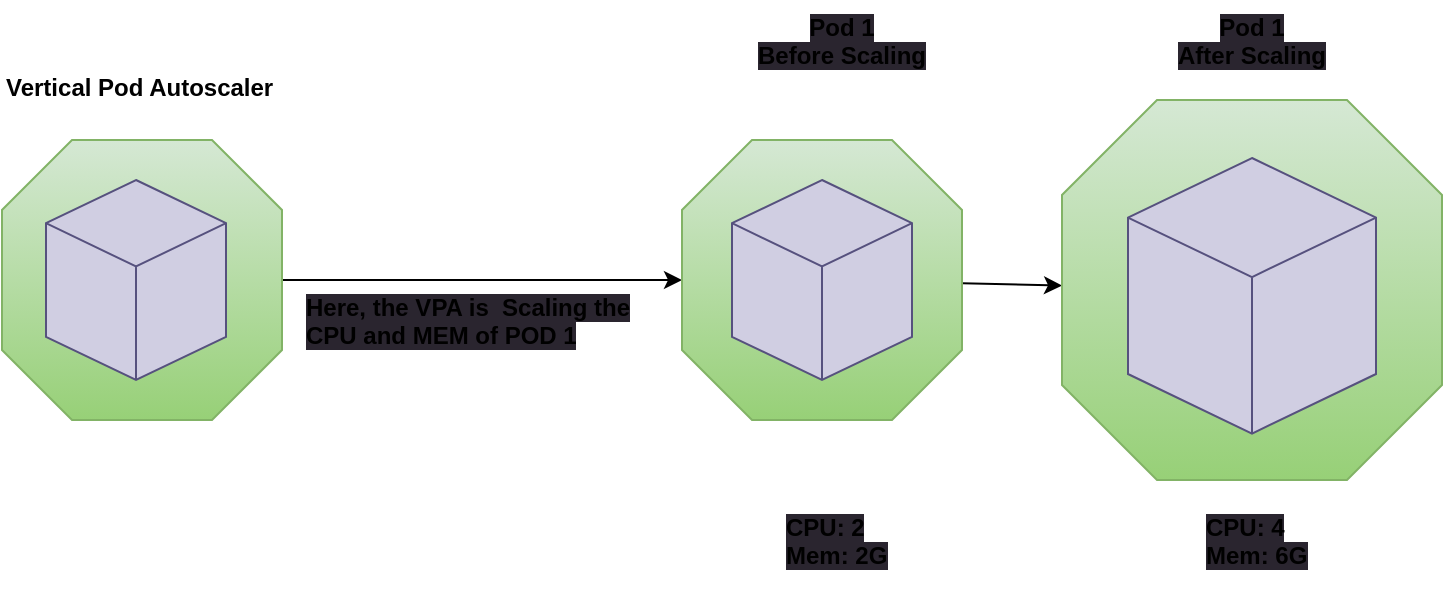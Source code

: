 <mxfile>
    <diagram id="50PiXVfaFStZWMhalrT6" name="Page-1">
        <mxGraphModel dx="733" dy="512" grid="1" gridSize="10" guides="1" tooltips="1" connect="1" arrows="1" fold="1" page="1" pageScale="1" pageWidth="850" pageHeight="1100" math="0" shadow="0">
            <root>
                <mxCell id="0"/>
                <mxCell id="1" parent="0"/>
                <mxCell id="32" value="" style="edgeStyle=none;html=1;fontColor=#000000;" edge="1" parent="1" source="27" target="31">
                    <mxGeometry relative="1" as="geometry"/>
                </mxCell>
                <mxCell id="27" value="" style="verticalLabelPosition=bottom;verticalAlign=top;html=1;shape=mxgraph.basic.polygon;polyCoords=[[0.25,0],[0.75,0],[1,0.25],[1,0.75],[0.75,1],[0.25,1],[0,0.75],[0,0.25]];polyline=0;fillColor=#d5e8d4;strokeColor=#82b366;gradientColor=#97d077;" vertex="1" parent="1">
                    <mxGeometry x="30" y="140" width="140" height="140" as="geometry"/>
                </mxCell>
                <mxCell id="28" value="" style="html=1;whiteSpace=wrap;shape=isoCube2;backgroundOutline=1;isoAngle=15;fillColor=#d0cee2;strokeColor=#56517e;" vertex="1" parent="1">
                    <mxGeometry x="52" y="160" width="90" height="100" as="geometry"/>
                </mxCell>
                <mxCell id="30" value="&lt;b style=&quot;border-color: rgb(0, 0, 0); font-family: Helvetica; font-size: 12px; font-style: normal; font-variant-ligatures: normal; font-variant-caps: normal; letter-spacing: normal; orphans: 2; text-align: center; text-indent: 0px; text-transform: none; widows: 2; word-spacing: 0px; -webkit-text-stroke-width: 0px; text-decoration-thickness: initial; text-decoration-style: initial; text-decoration-color: initial;&quot;&gt;&lt;font style=&quot;&quot; color=&quot;#000000&quot;&gt;Vertical Pod Autoscaler&lt;/font&gt;&lt;/b&gt;" style="text;whiteSpace=wrap;html=1;" vertex="1" parent="1">
                    <mxGeometry x="30" y="100" width="170" height="40" as="geometry"/>
                </mxCell>
                <mxCell id="34" value="" style="edgeStyle=none;html=1;fontColor=#000000;" edge="1" parent="1" source="31" target="33">
                    <mxGeometry relative="1" as="geometry"/>
                </mxCell>
                <mxCell id="31" value="" style="verticalLabelPosition=bottom;verticalAlign=top;html=1;shape=mxgraph.basic.polygon;polyCoords=[[0.25,0],[0.75,0],[1,0.25],[1,0.75],[0.75,1],[0.25,1],[0,0.75],[0,0.25]];polyline=0;fillColor=#d5e8d4;strokeColor=#82b366;gradientColor=#97d077;" vertex="1" parent="1">
                    <mxGeometry x="370" y="140" width="140" height="140" as="geometry"/>
                </mxCell>
                <mxCell id="23" value="" style="html=1;whiteSpace=wrap;shape=isoCube2;backgroundOutline=1;isoAngle=15;fillColor=#d0cee2;strokeColor=#56517e;" vertex="1" parent="1">
                    <mxGeometry x="395" y="160" width="90" height="100" as="geometry"/>
                </mxCell>
                <mxCell id="33" value="" style="verticalLabelPosition=bottom;verticalAlign=top;html=1;shape=mxgraph.basic.polygon;polyCoords=[[0.25,0],[0.75,0],[1,0.25],[1,0.75],[0.75,1],[0.25,1],[0,0.75],[0,0.25]];polyline=0;fillColor=#d5e8d4;strokeColor=#82b366;gradientColor=#97d077;" vertex="1" parent="1">
                    <mxGeometry x="560" y="120" width="190" height="190" as="geometry"/>
                </mxCell>
                <mxCell id="24" value="" style="html=1;whiteSpace=wrap;shape=isoCube2;backgroundOutline=1;isoAngle=15;fillColor=#d0cee2;strokeColor=#56517e;" vertex="1" parent="1">
                    <mxGeometry x="593" y="149" width="124" height="137.78" as="geometry"/>
                </mxCell>
                <mxCell id="35" value="&lt;b style=&quot;border-color: rgb(0, 0, 0); color: rgb(0, 0, 0); font-family: Helvetica; font-size: 12px; font-style: normal; font-variant-ligatures: normal; font-variant-caps: normal; letter-spacing: normal; orphans: 2; text-align: center; text-indent: 0px; text-transform: none; widows: 2; word-spacing: 0px; -webkit-text-stroke-width: 0px; background-color: rgb(42, 37, 47); text-decoration-thickness: initial; text-decoration-style: initial; text-decoration-color: initial;&quot;&gt;CPU: 4&lt;br style=&quot;border-color: rgb(0, 0, 0);&quot;&gt;Mem: 6G&lt;/b&gt;" style="text;whiteSpace=wrap;html=1;fontColor=#000000;" vertex="1" parent="1">
                    <mxGeometry x="630" y="320" width="80" height="50" as="geometry"/>
                </mxCell>
                <mxCell id="36" value="&lt;b style=&quot;border-color: rgb(0, 0, 0); color: rgb(0, 0, 0); font-family: Helvetica; font-size: 12px; font-style: normal; font-variant-ligatures: normal; font-variant-caps: normal; letter-spacing: normal; orphans: 2; text-indent: 0px; text-transform: none; widows: 2; word-spacing: 0px; -webkit-text-stroke-width: 0px; background-color: rgb(42, 37, 47); text-decoration-thickness: initial; text-decoration-style: initial; text-decoration-color: initial;&quot;&gt;Pod 1&lt;br style=&quot;border-color: rgb(0, 0, 0);&quot;&gt;After Scaling&lt;/b&gt;" style="text;whiteSpace=wrap;html=1;fontColor=#000000;align=center;" vertex="1" parent="1">
                    <mxGeometry x="600" y="70" width="110" height="50" as="geometry"/>
                </mxCell>
                <mxCell id="37" value="&lt;b style=&quot;border-color: rgb(0, 0, 0); color: rgb(0, 0, 0); font-family: Helvetica; font-size: 12px; font-style: normal; font-variant-ligatures: normal; font-variant-caps: normal; letter-spacing: normal; orphans: 2; text-align: center; text-indent: 0px; text-transform: none; widows: 2; word-spacing: 0px; -webkit-text-stroke-width: 0px; background-color: rgb(42, 37, 47); text-decoration-thickness: initial; text-decoration-style: initial; text-decoration-color: initial;&quot;&gt;CPU: 2&lt;br style=&quot;border-color: rgb(0, 0, 0);&quot;&gt;Mem: 2G&lt;/b&gt;" style="text;whiteSpace=wrap;html=1;fontColor=#000000;" vertex="1" parent="1">
                    <mxGeometry x="420" y="320" width="80" height="50" as="geometry"/>
                </mxCell>
                <mxCell id="38" value="&lt;b style=&quot;border-color: rgb(0, 0, 0); color: rgb(0, 0, 0); font-family: Helvetica; font-size: 12px; font-style: normal; font-variant-ligatures: normal; font-variant-caps: normal; letter-spacing: normal; orphans: 2; text-indent: 0px; text-transform: none; widows: 2; word-spacing: 0px; -webkit-text-stroke-width: 0px; background-color: rgb(42, 37, 47); text-decoration-thickness: initial; text-decoration-style: initial; text-decoration-color: initial;&quot;&gt;Pod 1&lt;br style=&quot;border-color: rgb(0, 0, 0);&quot;&gt;Before Scaling&lt;/b&gt;" style="text;whiteSpace=wrap;html=1;fontColor=#000000;align=center;" vertex="1" parent="1">
                    <mxGeometry x="390" y="70" width="120" height="50" as="geometry"/>
                </mxCell>
                <mxCell id="39" value="&lt;b style=&quot;border-color: rgb(0, 0, 0); color: rgb(0, 0, 0); font-family: Helvetica; font-size: 12px; font-style: normal; font-variant-ligatures: normal; font-variant-caps: normal; letter-spacing: normal; orphans: 2; text-align: center; text-indent: 0px; text-transform: none; widows: 2; word-spacing: 0px; -webkit-text-stroke-width: 0px; background-color: rgb(42, 37, 47); text-decoration-thickness: initial; text-decoration-style: initial; text-decoration-color: initial;&quot;&gt;Here, the VPA is&amp;nbsp; Scaling the CPU and MEM of POD 1&lt;/b&gt;" style="text;whiteSpace=wrap;html=1;fontColor=#000000;" vertex="1" parent="1">
                    <mxGeometry x="180" y="210" width="180" height="50" as="geometry"/>
                </mxCell>
            </root>
        </mxGraphModel>
    </diagram>
</mxfile>